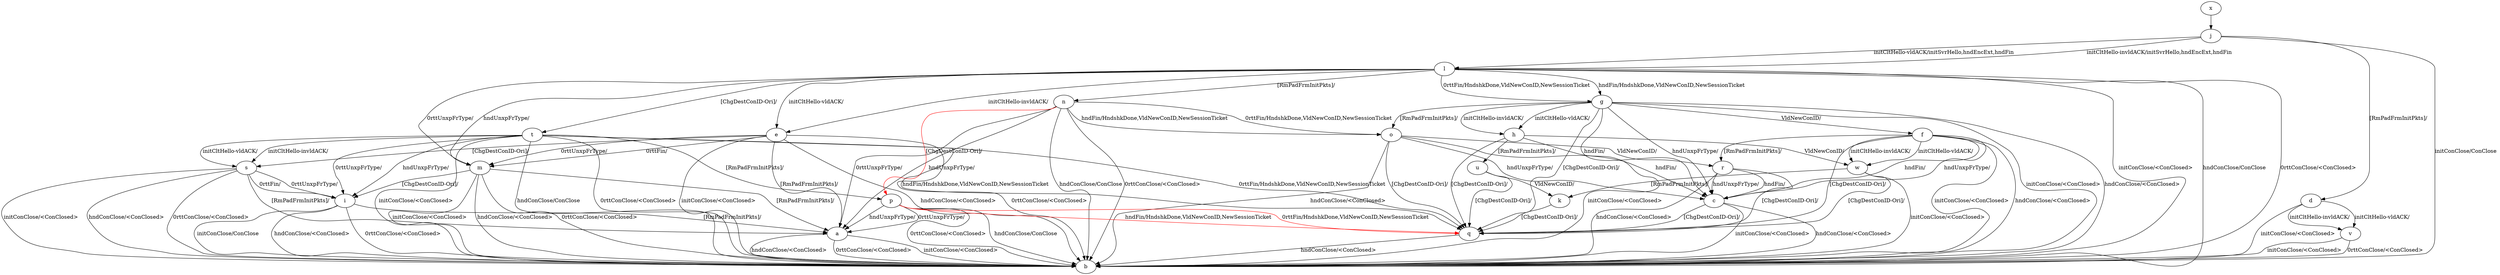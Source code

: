 digraph "" {
	a -> b	[key=0,
		label="initConClose/<ConClosed> "];
	a -> b	[key=1,
		label="hndConClose/<ConClosed> "];
	a -> b	[key=2,
		label="0rttConClose/<ConClosed> "];
	c -> b	[key=0,
		label="initConClose/<ConClosed> "];
	c -> b	[key=1,
		label="hndConClose/<ConClosed> "];
	c -> q	[key=0,
		label="[ChgDestConID-Ori]/ "];
	d -> b	[key=0,
		label="initConClose/<ConClosed> "];
	d -> v	[key=0,
		label="initCltHello-vldACK/ "];
	d -> v	[key=1,
		label="initCltHello-invldACK/ "];
	e -> a	[key=0,
		label="[RmPadFrmInitPkts]/ "];
	e -> b	[key=0,
		label="initConClose/<ConClosed> "];
	e -> b	[key=1,
		label="hndConClose/<ConClosed> "];
	e -> b	[key=2,
		label="0rttConClose/<ConClosed> "];
	e -> m	[key=0,
		label="0rttFin/ "];
	e -> m	[key=1,
		label="0rttUnxpFrType/ "];
	e -> s	[key=0,
		label="[ChgDestConID-Ori]/ "];
	f -> b	[key=0,
		label="initConClose/<ConClosed> "];
	f -> b	[key=1,
		label="hndConClose/<ConClosed> "];
	f -> c	[key=0,
		label="hndFin/ "];
	f -> c	[key=1,
		label="hndUnxpFrType/ "];
	f -> q	[key=0,
		label="[ChgDestConID-Ori]/ "];
	f -> r	[key=0,
		label="[RmPadFrmInitPkts]/ "];
	f -> w	[key=0,
		label="initCltHello-vldACK/ "];
	f -> w	[key=1,
		label="initCltHello-invldACK/ "];
	g -> b	[key=0,
		label="initConClose/<ConClosed> "];
	g -> b	[key=1,
		label="hndConClose/<ConClosed> "];
	g -> c	[key=0,
		label="hndFin/ "];
	g -> c	[key=1,
		label="hndUnxpFrType/ "];
	g -> f	[key=0,
		label="VldNewConID/ "];
	g -> h	[key=0,
		label="initCltHello-vldACK/ "];
	g -> h	[key=1,
		label="initCltHello-invldACK/ "];
	g -> o	[key=0,
		label="[RmPadFrmInitPkts]/ "];
	g -> q	[key=0,
		label="[ChgDestConID-Ori]/ "];
	h -> b	[key=0,
		label="initConClose/<ConClosed> "];
	h -> q	[key=0,
		label="[ChgDestConID-Ori]/ "];
	h -> u	[key=0,
		label="[RmPadFrmInitPkts]/ "];
	h -> w	[key=0,
		label="VldNewConID/ "];
	i -> a	[key=0,
		label="[RmPadFrmInitPkts]/ "];
	i -> b	[key=0,
		label="initConClose/ConClose "];
	i -> b	[key=1,
		label="hndConClose/<ConClosed> "];
	i -> b	[key=2,
		label="0rttConClose/<ConClosed> "];
	j -> b	[key=0,
		label="initConClose/ConClose "];
	j -> d	[key=0,
		label="[RmPadFrmInitPkts]/ "];
	j -> l	[key=0,
		label="initCltHello-vldACK/initSvrHello,hndEncExt,hndFin "];
	j -> l	[key=1,
		label="initCltHello-invldACK/initSvrHello,hndEncExt,hndFin "];
	k -> q	[key=0,
		label="[ChgDestConID-Ori]/ "];
	l -> b	[key=0,
		label="initConClose/<ConClosed> "];
	l -> b	[key=1,
		label="hndConClose/ConClose "];
	l -> b	[key=2,
		label="0rttConClose/<ConClosed> "];
	l -> e	[key=0,
		label="initCltHello-vldACK/ "];
	l -> e	[key=1,
		label="initCltHello-invldACK/ "];
	l -> g	[key=0,
		label="hndFin/HndshkDone,VldNewConID,NewSessionTicket "];
	l -> g	[key=1,
		label="0rttFin/HndshkDone,VldNewConID,NewSessionTicket "];
	l -> m	[key=0,
		label="hndUnxpFrType/ "];
	l -> m	[key=1,
		label="0rttUnxpFrType/ "];
	l -> n	[key=0,
		label="[RmPadFrmInitPkts]/ "];
	l -> t	[key=0,
		label="[ChgDestConID-Ori]/ "];
	m -> a	[key=0,
		label="[RmPadFrmInitPkts]/ "];
	m -> b	[key=0,
		label="initConClose/<ConClosed> "];
	m -> b	[key=1,
		label="hndConClose/<ConClosed> "];
	m -> b	[key=2,
		label="0rttConClose/<ConClosed> "];
	m -> i	[key=0,
		label="[ChgDestConID-Ori]/ "];
	n -> a	[key=0,
		label="hndUnxpFrType/ "];
	n -> a	[key=1,
		label="0rttUnxpFrType/ "];
	n -> b	[key=0,
		label="hndConClose/ConClose "];
	n -> b	[key=1,
		label="0rttConClose/<ConClosed> "];
	n -> o	[key=0,
		label="hndFin/HndshkDone,VldNewConID,NewSessionTicket "];
	n -> o	[key=1,
		label="0rttFin/HndshkDone,VldNewConID,NewSessionTicket "];
	n -> p	[key=0,
		color=red,
		label="[ChgDestConID-Ori]/ "];
	o -> b	[key=0,
		label="hndConClose/<ConClosed> "];
	o -> c	[key=0,
		label="hndFin/ "];
	o -> c	[key=1,
		label="hndUnxpFrType/ "];
	o -> q	[key=0,
		label="[ChgDestConID-Ori]/ "];
	o -> r	[key=0,
		label="VldNewConID/ "];
	p -> a	[key=0,
		label="hndUnxpFrType/ "];
	p -> a	[key=1,
		label="0rttUnxpFrType/ "];
	p -> b	[key=0,
		label="hndConClose/ConClose "];
	p -> b	[key=1,
		label="0rttConClose/<ConClosed> "];
	p -> q	[key=0,
		color=red,
		label="hndFin/HndshkDone,VldNewConID,NewSessionTicket "];
	p -> q	[key=1,
		color=red,
		label="0rttFin/HndshkDone,VldNewConID,NewSessionTicket "];
	q -> b	[key=0,
		label="hndConClose/<ConClosed> "];
	r -> b	[key=0,
		label="hndConClose/<ConClosed> "];
	r -> c	[key=0,
		label="hndFin/ "];
	r -> c	[key=1,
		label="hndUnxpFrType/ "];
	r -> q	[key=0,
		label="[ChgDestConID-Ori]/ "];
	s -> a	[key=0,
		label="[RmPadFrmInitPkts]/ "];
	s -> b	[key=0,
		label="initConClose/<ConClosed> "];
	s -> b	[key=1,
		label="hndConClose/<ConClosed> "];
	s -> b	[key=2,
		label="0rttConClose/<ConClosed> "];
	s -> i	[key=0,
		label="0rttFin/ "];
	s -> i	[key=1,
		label="0rttUnxpFrType/ "];
	t -> b	[key=0,
		label="initConClose/<ConClosed> "];
	t -> b	[key=1,
		label="hndConClose/ConClose "];
	t -> b	[key=2,
		label="0rttConClose/<ConClosed> "];
	t -> i	[key=0,
		label="hndUnxpFrType/ "];
	t -> i	[key=1,
		label="0rttUnxpFrType/ "];
	t -> p	[key=0,
		label="[RmPadFrmInitPkts]/ "];
	t -> q	[key=0,
		label="hndFin/HndshkDone,VldNewConID,NewSessionTicket "];
	t -> q	[key=1,
		label="0rttFin/HndshkDone,VldNewConID,NewSessionTicket "];
	t -> s	[key=0,
		label="initCltHello-vldACK/ "];
	t -> s	[key=1,
		label="initCltHello-invldACK/ "];
	u -> k	[key=0,
		label="VldNewConID/ "];
	u -> q	[key=0,
		label="[ChgDestConID-Ori]/ "];
	v -> b	[key=0,
		label="initConClose/<ConClosed> "];
	v -> b	[key=1,
		label="0rttConClose/<ConClosed> "];
	w -> b	[key=0,
		label="initConClose/<ConClosed> "];
	w -> k	[key=0,
		label="[RmPadFrmInitPkts]/ "];
	w -> q	[key=0,
		label="[ChgDestConID-Ori]/ "];
	x -> j	[key=0];
}
